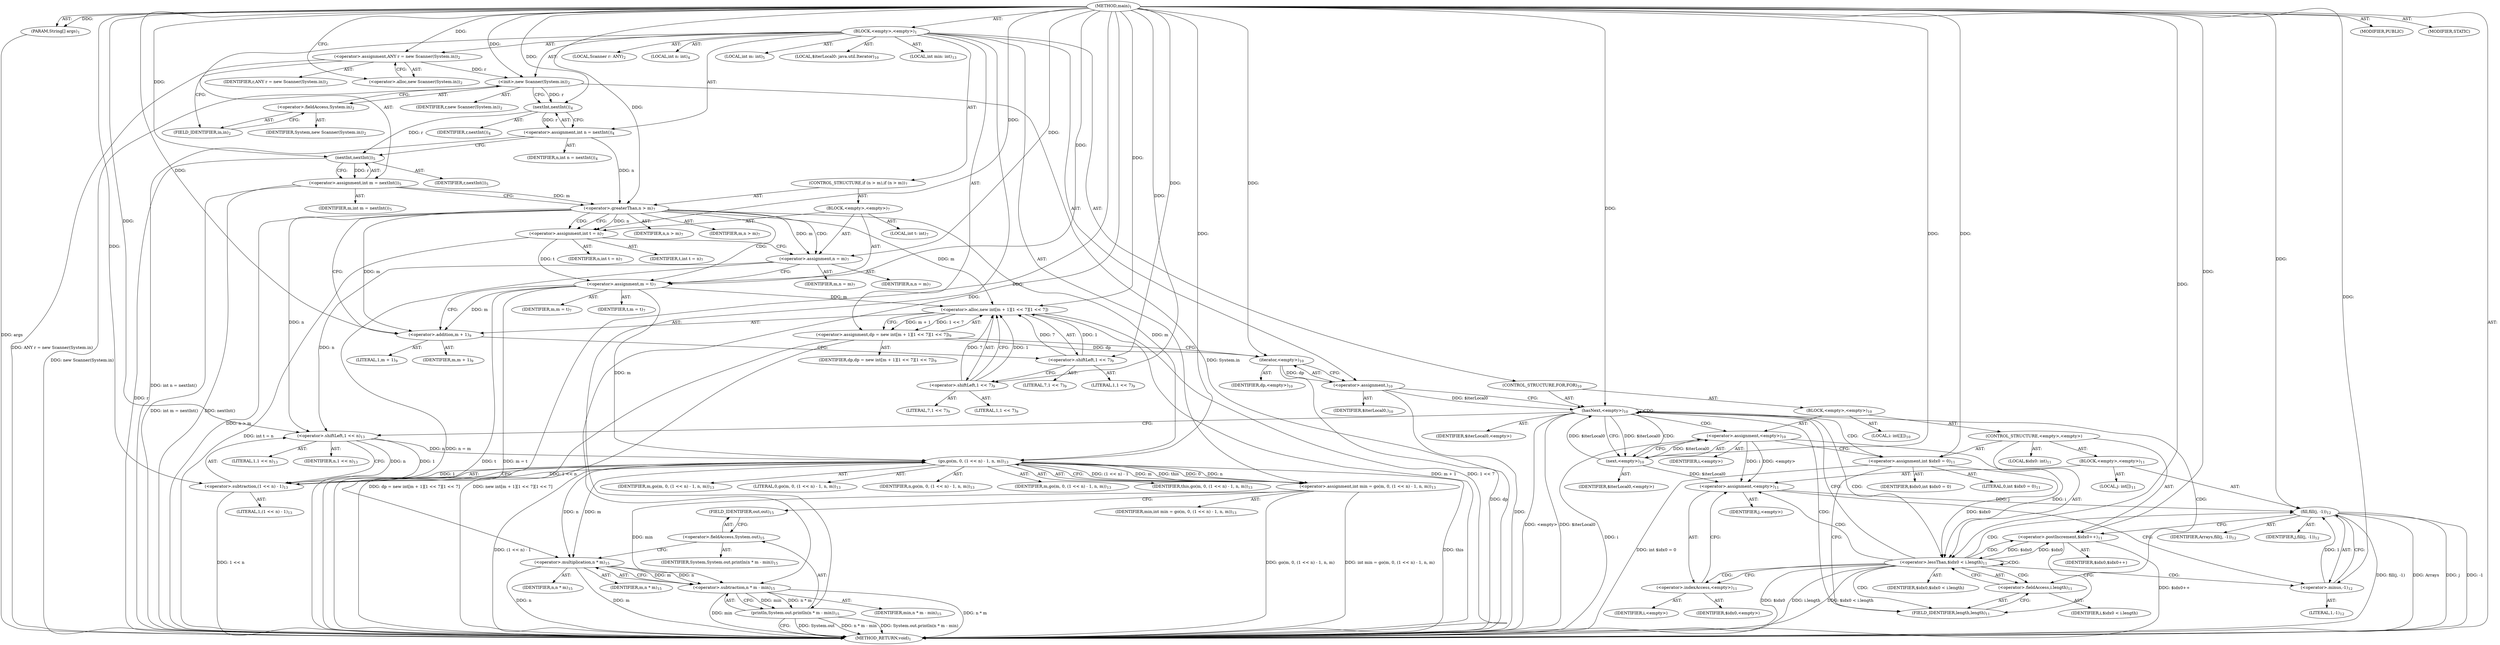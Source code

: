 digraph "main" {  
"19" [label = <(METHOD,main)<SUB>1</SUB>> ]
"20" [label = <(PARAM,String[] args)<SUB>1</SUB>> ]
"21" [label = <(BLOCK,&lt;empty&gt;,&lt;empty&gt;)<SUB>1</SUB>> ]
"4" [label = <(LOCAL,Scanner r: ANY)<SUB>2</SUB>> ]
"22" [label = <(&lt;operator&gt;.assignment,ANY r = new Scanner(System.in))<SUB>2</SUB>> ]
"23" [label = <(IDENTIFIER,r,ANY r = new Scanner(System.in))<SUB>2</SUB>> ]
"24" [label = <(&lt;operator&gt;.alloc,new Scanner(System.in))<SUB>2</SUB>> ]
"25" [label = <(&lt;init&gt;,new Scanner(System.in))<SUB>2</SUB>> ]
"3" [label = <(IDENTIFIER,r,new Scanner(System.in))<SUB>2</SUB>> ]
"26" [label = <(&lt;operator&gt;.fieldAccess,System.in)<SUB>2</SUB>> ]
"27" [label = <(IDENTIFIER,System,new Scanner(System.in))<SUB>2</SUB>> ]
"28" [label = <(FIELD_IDENTIFIER,in,in)<SUB>2</SUB>> ]
"29" [label = <(LOCAL,int n: int)<SUB>4</SUB>> ]
"30" [label = <(&lt;operator&gt;.assignment,int n = nextInt())<SUB>4</SUB>> ]
"31" [label = <(IDENTIFIER,n,int n = nextInt())<SUB>4</SUB>> ]
"32" [label = <(nextInt,nextInt())<SUB>4</SUB>> ]
"33" [label = <(IDENTIFIER,r,nextInt())<SUB>4</SUB>> ]
"34" [label = <(LOCAL,int m: int)<SUB>5</SUB>> ]
"35" [label = <(&lt;operator&gt;.assignment,int m = nextInt())<SUB>5</SUB>> ]
"36" [label = <(IDENTIFIER,m,int m = nextInt())<SUB>5</SUB>> ]
"37" [label = <(nextInt,nextInt())<SUB>5</SUB>> ]
"38" [label = <(IDENTIFIER,r,nextInt())<SUB>5</SUB>> ]
"39" [label = <(CONTROL_STRUCTURE,if (n &gt; m),if (n &gt; m))<SUB>7</SUB>> ]
"40" [label = <(&lt;operator&gt;.greaterThan,n &gt; m)<SUB>7</SUB>> ]
"41" [label = <(IDENTIFIER,n,n &gt; m)<SUB>7</SUB>> ]
"42" [label = <(IDENTIFIER,m,n &gt; m)<SUB>7</SUB>> ]
"43" [label = <(BLOCK,&lt;empty&gt;,&lt;empty&gt;)<SUB>7</SUB>> ]
"44" [label = <(LOCAL,int t: int)<SUB>7</SUB>> ]
"45" [label = <(&lt;operator&gt;.assignment,int t = n)<SUB>7</SUB>> ]
"46" [label = <(IDENTIFIER,t,int t = n)<SUB>7</SUB>> ]
"47" [label = <(IDENTIFIER,n,int t = n)<SUB>7</SUB>> ]
"48" [label = <(&lt;operator&gt;.assignment,n = m)<SUB>7</SUB>> ]
"49" [label = <(IDENTIFIER,n,n = m)<SUB>7</SUB>> ]
"50" [label = <(IDENTIFIER,m,n = m)<SUB>7</SUB>> ]
"51" [label = <(&lt;operator&gt;.assignment,m = t)<SUB>7</SUB>> ]
"52" [label = <(IDENTIFIER,m,m = t)<SUB>7</SUB>> ]
"53" [label = <(IDENTIFIER,t,m = t)<SUB>7</SUB>> ]
"54" [label = <(&lt;operator&gt;.assignment,dp = new int[m + 1][1 &lt;&lt; 7][1 &lt;&lt; 7])<SUB>9</SUB>> ]
"55" [label = <(IDENTIFIER,dp,dp = new int[m + 1][1 &lt;&lt; 7][1 &lt;&lt; 7])<SUB>9</SUB>> ]
"56" [label = <(&lt;operator&gt;.alloc,new int[m + 1][1 &lt;&lt; 7][1 &lt;&lt; 7])> ]
"57" [label = <(&lt;operator&gt;.addition,m + 1)<SUB>9</SUB>> ]
"58" [label = <(IDENTIFIER,m,m + 1)<SUB>9</SUB>> ]
"59" [label = <(LITERAL,1,m + 1)<SUB>9</SUB>> ]
"60" [label = <(&lt;operator&gt;.shiftLeft,1 &lt;&lt; 7)<SUB>9</SUB>> ]
"61" [label = <(LITERAL,1,1 &lt;&lt; 7)<SUB>9</SUB>> ]
"62" [label = <(LITERAL,7,1 &lt;&lt; 7)<SUB>9</SUB>> ]
"63" [label = <(&lt;operator&gt;.shiftLeft,1 &lt;&lt; 7)<SUB>9</SUB>> ]
"64" [label = <(LITERAL,1,1 &lt;&lt; 7)<SUB>9</SUB>> ]
"65" [label = <(LITERAL,7,1 &lt;&lt; 7)<SUB>9</SUB>> ]
"66" [label = <(LOCAL,$iterLocal0: java.util.Iterator)<SUB>10</SUB>> ]
"67" [label = <(&lt;operator&gt;.assignment,)<SUB>10</SUB>> ]
"68" [label = <(IDENTIFIER,$iterLocal0,)<SUB>10</SUB>> ]
"69" [label = <(iterator,&lt;empty&gt;)<SUB>10</SUB>> ]
"70" [label = <(IDENTIFIER,dp,&lt;empty&gt;)<SUB>10</SUB>> ]
"71" [label = <(CONTROL_STRUCTURE,FOR,FOR)<SUB>10</SUB>> ]
"72" [label = <(hasNext,&lt;empty&gt;)<SUB>10</SUB>> ]
"73" [label = <(IDENTIFIER,$iterLocal0,&lt;empty&gt;)> ]
"74" [label = <(BLOCK,&lt;empty&gt;,&lt;empty&gt;)<SUB>10</SUB>> ]
"75" [label = <(LOCAL,i: int[][])<SUB>10</SUB>> ]
"76" [label = <(&lt;operator&gt;.assignment,&lt;empty&gt;)<SUB>10</SUB>> ]
"77" [label = <(IDENTIFIER,i,&lt;empty&gt;)> ]
"78" [label = <(next,&lt;empty&gt;)<SUB>10</SUB>> ]
"79" [label = <(IDENTIFIER,$iterLocal0,&lt;empty&gt;)> ]
"80" [label = <(CONTROL_STRUCTURE,&lt;empty&gt;,&lt;empty&gt;)> ]
"81" [label = <(LOCAL,$idx0: int)<SUB>11</SUB>> ]
"82" [label = <(&lt;operator&gt;.assignment,int $idx0 = 0)<SUB>11</SUB>> ]
"83" [label = <(IDENTIFIER,$idx0,int $idx0 = 0)> ]
"84" [label = <(LITERAL,0,int $idx0 = 0)<SUB>11</SUB>> ]
"85" [label = <(&lt;operator&gt;.lessThan,$idx0 &lt; i.length)<SUB>11</SUB>> ]
"86" [label = <(IDENTIFIER,$idx0,$idx0 &lt; i.length)> ]
"87" [label = <(&lt;operator&gt;.fieldAccess,i.length)<SUB>11</SUB>> ]
"88" [label = <(IDENTIFIER,i,$idx0 &lt; i.length)> ]
"89" [label = <(FIELD_IDENTIFIER,length,length)<SUB>11</SUB>> ]
"90" [label = <(&lt;operator&gt;.postIncrement,$idx0++)<SUB>11</SUB>> ]
"91" [label = <(IDENTIFIER,$idx0,$idx0++)> ]
"92" [label = <(BLOCK,&lt;empty&gt;,&lt;empty&gt;)<SUB>11</SUB>> ]
"93" [label = <(LOCAL,j: int[])<SUB>11</SUB>> ]
"94" [label = <(&lt;operator&gt;.assignment,&lt;empty&gt;)<SUB>11</SUB>> ]
"95" [label = <(IDENTIFIER,j,&lt;empty&gt;)> ]
"96" [label = <(&lt;operator&gt;.indexAccess,&lt;empty&gt;)<SUB>11</SUB>> ]
"97" [label = <(IDENTIFIER,i,&lt;empty&gt;)> ]
"98" [label = <(IDENTIFIER,$idx0,&lt;empty&gt;)> ]
"99" [label = <(fill,fill(j, -1))<SUB>12</SUB>> ]
"100" [label = <(IDENTIFIER,Arrays,fill(j, -1))<SUB>12</SUB>> ]
"101" [label = <(IDENTIFIER,j,fill(j, -1))<SUB>12</SUB>> ]
"102" [label = <(&lt;operator&gt;.minus,-1)<SUB>12</SUB>> ]
"103" [label = <(LITERAL,1,-1)<SUB>12</SUB>> ]
"104" [label = <(LOCAL,int min: int)<SUB>13</SUB>> ]
"105" [label = <(&lt;operator&gt;.assignment,int min = go(m, 0, (1 &lt;&lt; n) - 1, n, m))<SUB>13</SUB>> ]
"106" [label = <(IDENTIFIER,min,int min = go(m, 0, (1 &lt;&lt; n) - 1, n, m))<SUB>13</SUB>> ]
"107" [label = <(go,go(m, 0, (1 &lt;&lt; n) - 1, n, m))<SUB>13</SUB>> ]
"108" [label = <(IDENTIFIER,this,go(m, 0, (1 &lt;&lt; n) - 1, n, m))<SUB>13</SUB>> ]
"109" [label = <(IDENTIFIER,m,go(m, 0, (1 &lt;&lt; n) - 1, n, m))<SUB>13</SUB>> ]
"110" [label = <(LITERAL,0,go(m, 0, (1 &lt;&lt; n) - 1, n, m))<SUB>13</SUB>> ]
"111" [label = <(&lt;operator&gt;.subtraction,(1 &lt;&lt; n) - 1)<SUB>13</SUB>> ]
"112" [label = <(&lt;operator&gt;.shiftLeft,1 &lt;&lt; n)<SUB>13</SUB>> ]
"113" [label = <(LITERAL,1,1 &lt;&lt; n)<SUB>13</SUB>> ]
"114" [label = <(IDENTIFIER,n,1 &lt;&lt; n)<SUB>13</SUB>> ]
"115" [label = <(LITERAL,1,(1 &lt;&lt; n) - 1)<SUB>13</SUB>> ]
"116" [label = <(IDENTIFIER,n,go(m, 0, (1 &lt;&lt; n) - 1, n, m))<SUB>13</SUB>> ]
"117" [label = <(IDENTIFIER,m,go(m, 0, (1 &lt;&lt; n) - 1, n, m))<SUB>13</SUB>> ]
"118" [label = <(println,System.out.println(n * m - min))<SUB>15</SUB>> ]
"119" [label = <(&lt;operator&gt;.fieldAccess,System.out)<SUB>15</SUB>> ]
"120" [label = <(IDENTIFIER,System,System.out.println(n * m - min))<SUB>15</SUB>> ]
"121" [label = <(FIELD_IDENTIFIER,out,out)<SUB>15</SUB>> ]
"122" [label = <(&lt;operator&gt;.subtraction,n * m - min)<SUB>15</SUB>> ]
"123" [label = <(&lt;operator&gt;.multiplication,n * m)<SUB>15</SUB>> ]
"124" [label = <(IDENTIFIER,n,n * m)<SUB>15</SUB>> ]
"125" [label = <(IDENTIFIER,m,n * m)<SUB>15</SUB>> ]
"126" [label = <(IDENTIFIER,min,n * m - min)<SUB>15</SUB>> ]
"127" [label = <(MODIFIER,PUBLIC)> ]
"128" [label = <(MODIFIER,STATIC)> ]
"129" [label = <(METHOD_RETURN,void)<SUB>1</SUB>> ]
  "19" -> "20"  [ label = "AST: "] 
  "19" -> "21"  [ label = "AST: "] 
  "19" -> "127"  [ label = "AST: "] 
  "19" -> "128"  [ label = "AST: "] 
  "19" -> "129"  [ label = "AST: "] 
  "21" -> "4"  [ label = "AST: "] 
  "21" -> "22"  [ label = "AST: "] 
  "21" -> "25"  [ label = "AST: "] 
  "21" -> "29"  [ label = "AST: "] 
  "21" -> "30"  [ label = "AST: "] 
  "21" -> "34"  [ label = "AST: "] 
  "21" -> "35"  [ label = "AST: "] 
  "21" -> "39"  [ label = "AST: "] 
  "21" -> "54"  [ label = "AST: "] 
  "21" -> "66"  [ label = "AST: "] 
  "21" -> "67"  [ label = "AST: "] 
  "21" -> "71"  [ label = "AST: "] 
  "21" -> "104"  [ label = "AST: "] 
  "21" -> "105"  [ label = "AST: "] 
  "21" -> "118"  [ label = "AST: "] 
  "22" -> "23"  [ label = "AST: "] 
  "22" -> "24"  [ label = "AST: "] 
  "25" -> "3"  [ label = "AST: "] 
  "25" -> "26"  [ label = "AST: "] 
  "26" -> "27"  [ label = "AST: "] 
  "26" -> "28"  [ label = "AST: "] 
  "30" -> "31"  [ label = "AST: "] 
  "30" -> "32"  [ label = "AST: "] 
  "32" -> "33"  [ label = "AST: "] 
  "35" -> "36"  [ label = "AST: "] 
  "35" -> "37"  [ label = "AST: "] 
  "37" -> "38"  [ label = "AST: "] 
  "39" -> "40"  [ label = "AST: "] 
  "39" -> "43"  [ label = "AST: "] 
  "40" -> "41"  [ label = "AST: "] 
  "40" -> "42"  [ label = "AST: "] 
  "43" -> "44"  [ label = "AST: "] 
  "43" -> "45"  [ label = "AST: "] 
  "43" -> "48"  [ label = "AST: "] 
  "43" -> "51"  [ label = "AST: "] 
  "45" -> "46"  [ label = "AST: "] 
  "45" -> "47"  [ label = "AST: "] 
  "48" -> "49"  [ label = "AST: "] 
  "48" -> "50"  [ label = "AST: "] 
  "51" -> "52"  [ label = "AST: "] 
  "51" -> "53"  [ label = "AST: "] 
  "54" -> "55"  [ label = "AST: "] 
  "54" -> "56"  [ label = "AST: "] 
  "56" -> "57"  [ label = "AST: "] 
  "56" -> "60"  [ label = "AST: "] 
  "56" -> "63"  [ label = "AST: "] 
  "57" -> "58"  [ label = "AST: "] 
  "57" -> "59"  [ label = "AST: "] 
  "60" -> "61"  [ label = "AST: "] 
  "60" -> "62"  [ label = "AST: "] 
  "63" -> "64"  [ label = "AST: "] 
  "63" -> "65"  [ label = "AST: "] 
  "67" -> "68"  [ label = "AST: "] 
  "67" -> "69"  [ label = "AST: "] 
  "69" -> "70"  [ label = "AST: "] 
  "71" -> "72"  [ label = "AST: "] 
  "71" -> "74"  [ label = "AST: "] 
  "72" -> "73"  [ label = "AST: "] 
  "74" -> "75"  [ label = "AST: "] 
  "74" -> "76"  [ label = "AST: "] 
  "74" -> "80"  [ label = "AST: "] 
  "76" -> "77"  [ label = "AST: "] 
  "76" -> "78"  [ label = "AST: "] 
  "78" -> "79"  [ label = "AST: "] 
  "80" -> "81"  [ label = "AST: "] 
  "80" -> "82"  [ label = "AST: "] 
  "80" -> "85"  [ label = "AST: "] 
  "80" -> "90"  [ label = "AST: "] 
  "80" -> "92"  [ label = "AST: "] 
  "82" -> "83"  [ label = "AST: "] 
  "82" -> "84"  [ label = "AST: "] 
  "85" -> "86"  [ label = "AST: "] 
  "85" -> "87"  [ label = "AST: "] 
  "87" -> "88"  [ label = "AST: "] 
  "87" -> "89"  [ label = "AST: "] 
  "90" -> "91"  [ label = "AST: "] 
  "92" -> "93"  [ label = "AST: "] 
  "92" -> "94"  [ label = "AST: "] 
  "92" -> "99"  [ label = "AST: "] 
  "94" -> "95"  [ label = "AST: "] 
  "94" -> "96"  [ label = "AST: "] 
  "96" -> "97"  [ label = "AST: "] 
  "96" -> "98"  [ label = "AST: "] 
  "99" -> "100"  [ label = "AST: "] 
  "99" -> "101"  [ label = "AST: "] 
  "99" -> "102"  [ label = "AST: "] 
  "102" -> "103"  [ label = "AST: "] 
  "105" -> "106"  [ label = "AST: "] 
  "105" -> "107"  [ label = "AST: "] 
  "107" -> "108"  [ label = "AST: "] 
  "107" -> "109"  [ label = "AST: "] 
  "107" -> "110"  [ label = "AST: "] 
  "107" -> "111"  [ label = "AST: "] 
  "107" -> "116"  [ label = "AST: "] 
  "107" -> "117"  [ label = "AST: "] 
  "111" -> "112"  [ label = "AST: "] 
  "111" -> "115"  [ label = "AST: "] 
  "112" -> "113"  [ label = "AST: "] 
  "112" -> "114"  [ label = "AST: "] 
  "118" -> "119"  [ label = "AST: "] 
  "118" -> "122"  [ label = "AST: "] 
  "119" -> "120"  [ label = "AST: "] 
  "119" -> "121"  [ label = "AST: "] 
  "122" -> "123"  [ label = "AST: "] 
  "122" -> "126"  [ label = "AST: "] 
  "123" -> "124"  [ label = "AST: "] 
  "123" -> "125"  [ label = "AST: "] 
  "22" -> "28"  [ label = "CFG: "] 
  "25" -> "32"  [ label = "CFG: "] 
  "30" -> "37"  [ label = "CFG: "] 
  "35" -> "40"  [ label = "CFG: "] 
  "54" -> "69"  [ label = "CFG: "] 
  "67" -> "72"  [ label = "CFG: "] 
  "105" -> "121"  [ label = "CFG: "] 
  "118" -> "129"  [ label = "CFG: "] 
  "24" -> "22"  [ label = "CFG: "] 
  "26" -> "25"  [ label = "CFG: "] 
  "32" -> "30"  [ label = "CFG: "] 
  "37" -> "35"  [ label = "CFG: "] 
  "40" -> "45"  [ label = "CFG: "] 
  "40" -> "57"  [ label = "CFG: "] 
  "56" -> "54"  [ label = "CFG: "] 
  "69" -> "67"  [ label = "CFG: "] 
  "72" -> "78"  [ label = "CFG: "] 
  "72" -> "112"  [ label = "CFG: "] 
  "107" -> "105"  [ label = "CFG: "] 
  "119" -> "123"  [ label = "CFG: "] 
  "122" -> "118"  [ label = "CFG: "] 
  "28" -> "26"  [ label = "CFG: "] 
  "45" -> "48"  [ label = "CFG: "] 
  "48" -> "51"  [ label = "CFG: "] 
  "51" -> "57"  [ label = "CFG: "] 
  "57" -> "60"  [ label = "CFG: "] 
  "60" -> "63"  [ label = "CFG: "] 
  "63" -> "56"  [ label = "CFG: "] 
  "76" -> "82"  [ label = "CFG: "] 
  "111" -> "107"  [ label = "CFG: "] 
  "121" -> "119"  [ label = "CFG: "] 
  "123" -> "122"  [ label = "CFG: "] 
  "78" -> "76"  [ label = "CFG: "] 
  "82" -> "89"  [ label = "CFG: "] 
  "85" -> "72"  [ label = "CFG: "] 
  "85" -> "96"  [ label = "CFG: "] 
  "90" -> "89"  [ label = "CFG: "] 
  "112" -> "111"  [ label = "CFG: "] 
  "87" -> "85"  [ label = "CFG: "] 
  "94" -> "102"  [ label = "CFG: "] 
  "99" -> "90"  [ label = "CFG: "] 
  "89" -> "87"  [ label = "CFG: "] 
  "96" -> "94"  [ label = "CFG: "] 
  "102" -> "99"  [ label = "CFG: "] 
  "19" -> "24"  [ label = "CFG: "] 
  "20" -> "129"  [ label = "DDG: args"] 
  "22" -> "129"  [ label = "DDG: ANY r = new Scanner(System.in)"] 
  "25" -> "129"  [ label = "DDG: System.in"] 
  "25" -> "129"  [ label = "DDG: new Scanner(System.in)"] 
  "30" -> "129"  [ label = "DDG: int n = nextInt()"] 
  "37" -> "129"  [ label = "DDG: r"] 
  "35" -> "129"  [ label = "DDG: nextInt()"] 
  "35" -> "129"  [ label = "DDG: int m = nextInt()"] 
  "40" -> "129"  [ label = "DDG: n &gt; m"] 
  "45" -> "129"  [ label = "DDG: int t = n"] 
  "48" -> "129"  [ label = "DDG: n = m"] 
  "51" -> "129"  [ label = "DDG: t"] 
  "51" -> "129"  [ label = "DDG: m = t"] 
  "56" -> "129"  [ label = "DDG: m + 1"] 
  "56" -> "129"  [ label = "DDG: 1 &lt;&lt; 7"] 
  "54" -> "129"  [ label = "DDG: new int[m + 1][1 &lt;&lt; 7][1 &lt;&lt; 7]"] 
  "54" -> "129"  [ label = "DDG: dp = new int[m + 1][1 &lt;&lt; 7][1 &lt;&lt; 7]"] 
  "69" -> "129"  [ label = "DDG: dp"] 
  "67" -> "129"  [ label = "DDG: "] 
  "72" -> "129"  [ label = "DDG: $iterLocal0"] 
  "72" -> "129"  [ label = "DDG: &lt;empty&gt;"] 
  "111" -> "129"  [ label = "DDG: 1 &lt;&lt; n"] 
  "107" -> "129"  [ label = "DDG: (1 &lt;&lt; n) - 1"] 
  "105" -> "129"  [ label = "DDG: go(m, 0, (1 &lt;&lt; n) - 1, n, m)"] 
  "105" -> "129"  [ label = "DDG: int min = go(m, 0, (1 &lt;&lt; n) - 1, n, m)"] 
  "118" -> "129"  [ label = "DDG: System.out"] 
  "123" -> "129"  [ label = "DDG: n"] 
  "123" -> "129"  [ label = "DDG: m"] 
  "122" -> "129"  [ label = "DDG: n * m"] 
  "122" -> "129"  [ label = "DDG: min"] 
  "118" -> "129"  [ label = "DDG: n * m - min"] 
  "118" -> "129"  [ label = "DDG: System.out.println(n * m - min)"] 
  "76" -> "129"  [ label = "DDG: i"] 
  "82" -> "129"  [ label = "DDG: int $idx0 = 0"] 
  "85" -> "129"  [ label = "DDG: $idx0"] 
  "85" -> "129"  [ label = "DDG: i.length"] 
  "85" -> "129"  [ label = "DDG: $idx0 &lt; i.length"] 
  "99" -> "129"  [ label = "DDG: j"] 
  "99" -> "129"  [ label = "DDG: -1"] 
  "99" -> "129"  [ label = "DDG: fill(j, -1)"] 
  "90" -> "129"  [ label = "DDG: $idx0++"] 
  "107" -> "129"  [ label = "DDG: this"] 
  "99" -> "129"  [ label = "DDG: Arrays"] 
  "19" -> "20"  [ label = "DDG: "] 
  "19" -> "22"  [ label = "DDG: "] 
  "32" -> "30"  [ label = "DDG: r"] 
  "37" -> "35"  [ label = "DDG: r"] 
  "56" -> "54"  [ label = "DDG: m + 1"] 
  "56" -> "54"  [ label = "DDG: 1 &lt;&lt; 7"] 
  "69" -> "67"  [ label = "DDG: dp"] 
  "107" -> "105"  [ label = "DDG: (1 &lt;&lt; n) - 1"] 
  "107" -> "105"  [ label = "DDG: m"] 
  "107" -> "105"  [ label = "DDG: this"] 
  "107" -> "105"  [ label = "DDG: 0"] 
  "107" -> "105"  [ label = "DDG: n"] 
  "22" -> "25"  [ label = "DDG: r"] 
  "19" -> "25"  [ label = "DDG: "] 
  "122" -> "118"  [ label = "DDG: n * m"] 
  "122" -> "118"  [ label = "DDG: min"] 
  "25" -> "32"  [ label = "DDG: r"] 
  "19" -> "32"  [ label = "DDG: "] 
  "32" -> "37"  [ label = "DDG: r"] 
  "19" -> "37"  [ label = "DDG: "] 
  "30" -> "40"  [ label = "DDG: n"] 
  "19" -> "40"  [ label = "DDG: "] 
  "35" -> "40"  [ label = "DDG: m"] 
  "40" -> "45"  [ label = "DDG: n"] 
  "19" -> "45"  [ label = "DDG: "] 
  "40" -> "48"  [ label = "DDG: m"] 
  "19" -> "48"  [ label = "DDG: "] 
  "45" -> "51"  [ label = "DDG: t"] 
  "19" -> "51"  [ label = "DDG: "] 
  "40" -> "56"  [ label = "DDG: m"] 
  "51" -> "56"  [ label = "DDG: m"] 
  "19" -> "56"  [ label = "DDG: "] 
  "60" -> "56"  [ label = "DDG: 1"] 
  "60" -> "56"  [ label = "DDG: 7"] 
  "63" -> "56"  [ label = "DDG: 1"] 
  "63" -> "56"  [ label = "DDG: 7"] 
  "54" -> "69"  [ label = "DDG: dp"] 
  "19" -> "69"  [ label = "DDG: "] 
  "67" -> "72"  [ label = "DDG: $iterLocal0"] 
  "78" -> "72"  [ label = "DDG: $iterLocal0"] 
  "19" -> "72"  [ label = "DDG: "] 
  "78" -> "76"  [ label = "DDG: $iterLocal0"] 
  "19" -> "107"  [ label = "DDG: "] 
  "40" -> "107"  [ label = "DDG: m"] 
  "51" -> "107"  [ label = "DDG: m"] 
  "111" -> "107"  [ label = "DDG: 1 &lt;&lt; n"] 
  "111" -> "107"  [ label = "DDG: 1"] 
  "112" -> "107"  [ label = "DDG: n"] 
  "123" -> "122"  [ label = "DDG: n"] 
  "123" -> "122"  [ label = "DDG: m"] 
  "105" -> "122"  [ label = "DDG: min"] 
  "19" -> "122"  [ label = "DDG: "] 
  "40" -> "57"  [ label = "DDG: m"] 
  "51" -> "57"  [ label = "DDG: m"] 
  "19" -> "57"  [ label = "DDG: "] 
  "19" -> "60"  [ label = "DDG: "] 
  "19" -> "63"  [ label = "DDG: "] 
  "19" -> "82"  [ label = "DDG: "] 
  "112" -> "111"  [ label = "DDG: 1"] 
  "112" -> "111"  [ label = "DDG: n"] 
  "19" -> "111"  [ label = "DDG: "] 
  "107" -> "123"  [ label = "DDG: n"] 
  "19" -> "123"  [ label = "DDG: "] 
  "107" -> "123"  [ label = "DDG: m"] 
  "72" -> "78"  [ label = "DDG: $iterLocal0"] 
  "19" -> "78"  [ label = "DDG: "] 
  "82" -> "85"  [ label = "DDG: $idx0"] 
  "90" -> "85"  [ label = "DDG: $idx0"] 
  "19" -> "85"  [ label = "DDG: "] 
  "76" -> "85"  [ label = "DDG: i"] 
  "85" -> "90"  [ label = "DDG: $idx0"] 
  "19" -> "90"  [ label = "DDG: "] 
  "76" -> "94"  [ label = "DDG: i"] 
  "76" -> "94"  [ label = "DDG: &lt;empty&gt;"] 
  "78" -> "94"  [ label = "DDG: $iterLocal0"] 
  "19" -> "112"  [ label = "DDG: "] 
  "40" -> "112"  [ label = "DDG: n"] 
  "48" -> "112"  [ label = "DDG: n"] 
  "19" -> "99"  [ label = "DDG: "] 
  "94" -> "99"  [ label = "DDG: j"] 
  "102" -> "99"  [ label = "DDG: 1"] 
  "19" -> "102"  [ label = "DDG: "] 
  "40" -> "48"  [ label = "CDG: "] 
  "40" -> "51"  [ label = "CDG: "] 
  "40" -> "45"  [ label = "CDG: "] 
  "72" -> "89"  [ label = "CDG: "] 
  "72" -> "85"  [ label = "CDG: "] 
  "72" -> "72"  [ label = "CDG: "] 
  "72" -> "76"  [ label = "CDG: "] 
  "72" -> "87"  [ label = "CDG: "] 
  "72" -> "82"  [ label = "CDG: "] 
  "72" -> "78"  [ label = "CDG: "] 
  "85" -> "94"  [ label = "CDG: "] 
  "85" -> "96"  [ label = "CDG: "] 
  "85" -> "89"  [ label = "CDG: "] 
  "85" -> "99"  [ label = "CDG: "] 
  "85" -> "102"  [ label = "CDG: "] 
  "85" -> "85"  [ label = "CDG: "] 
  "85" -> "87"  [ label = "CDG: "] 
  "85" -> "90"  [ label = "CDG: "] 
}

